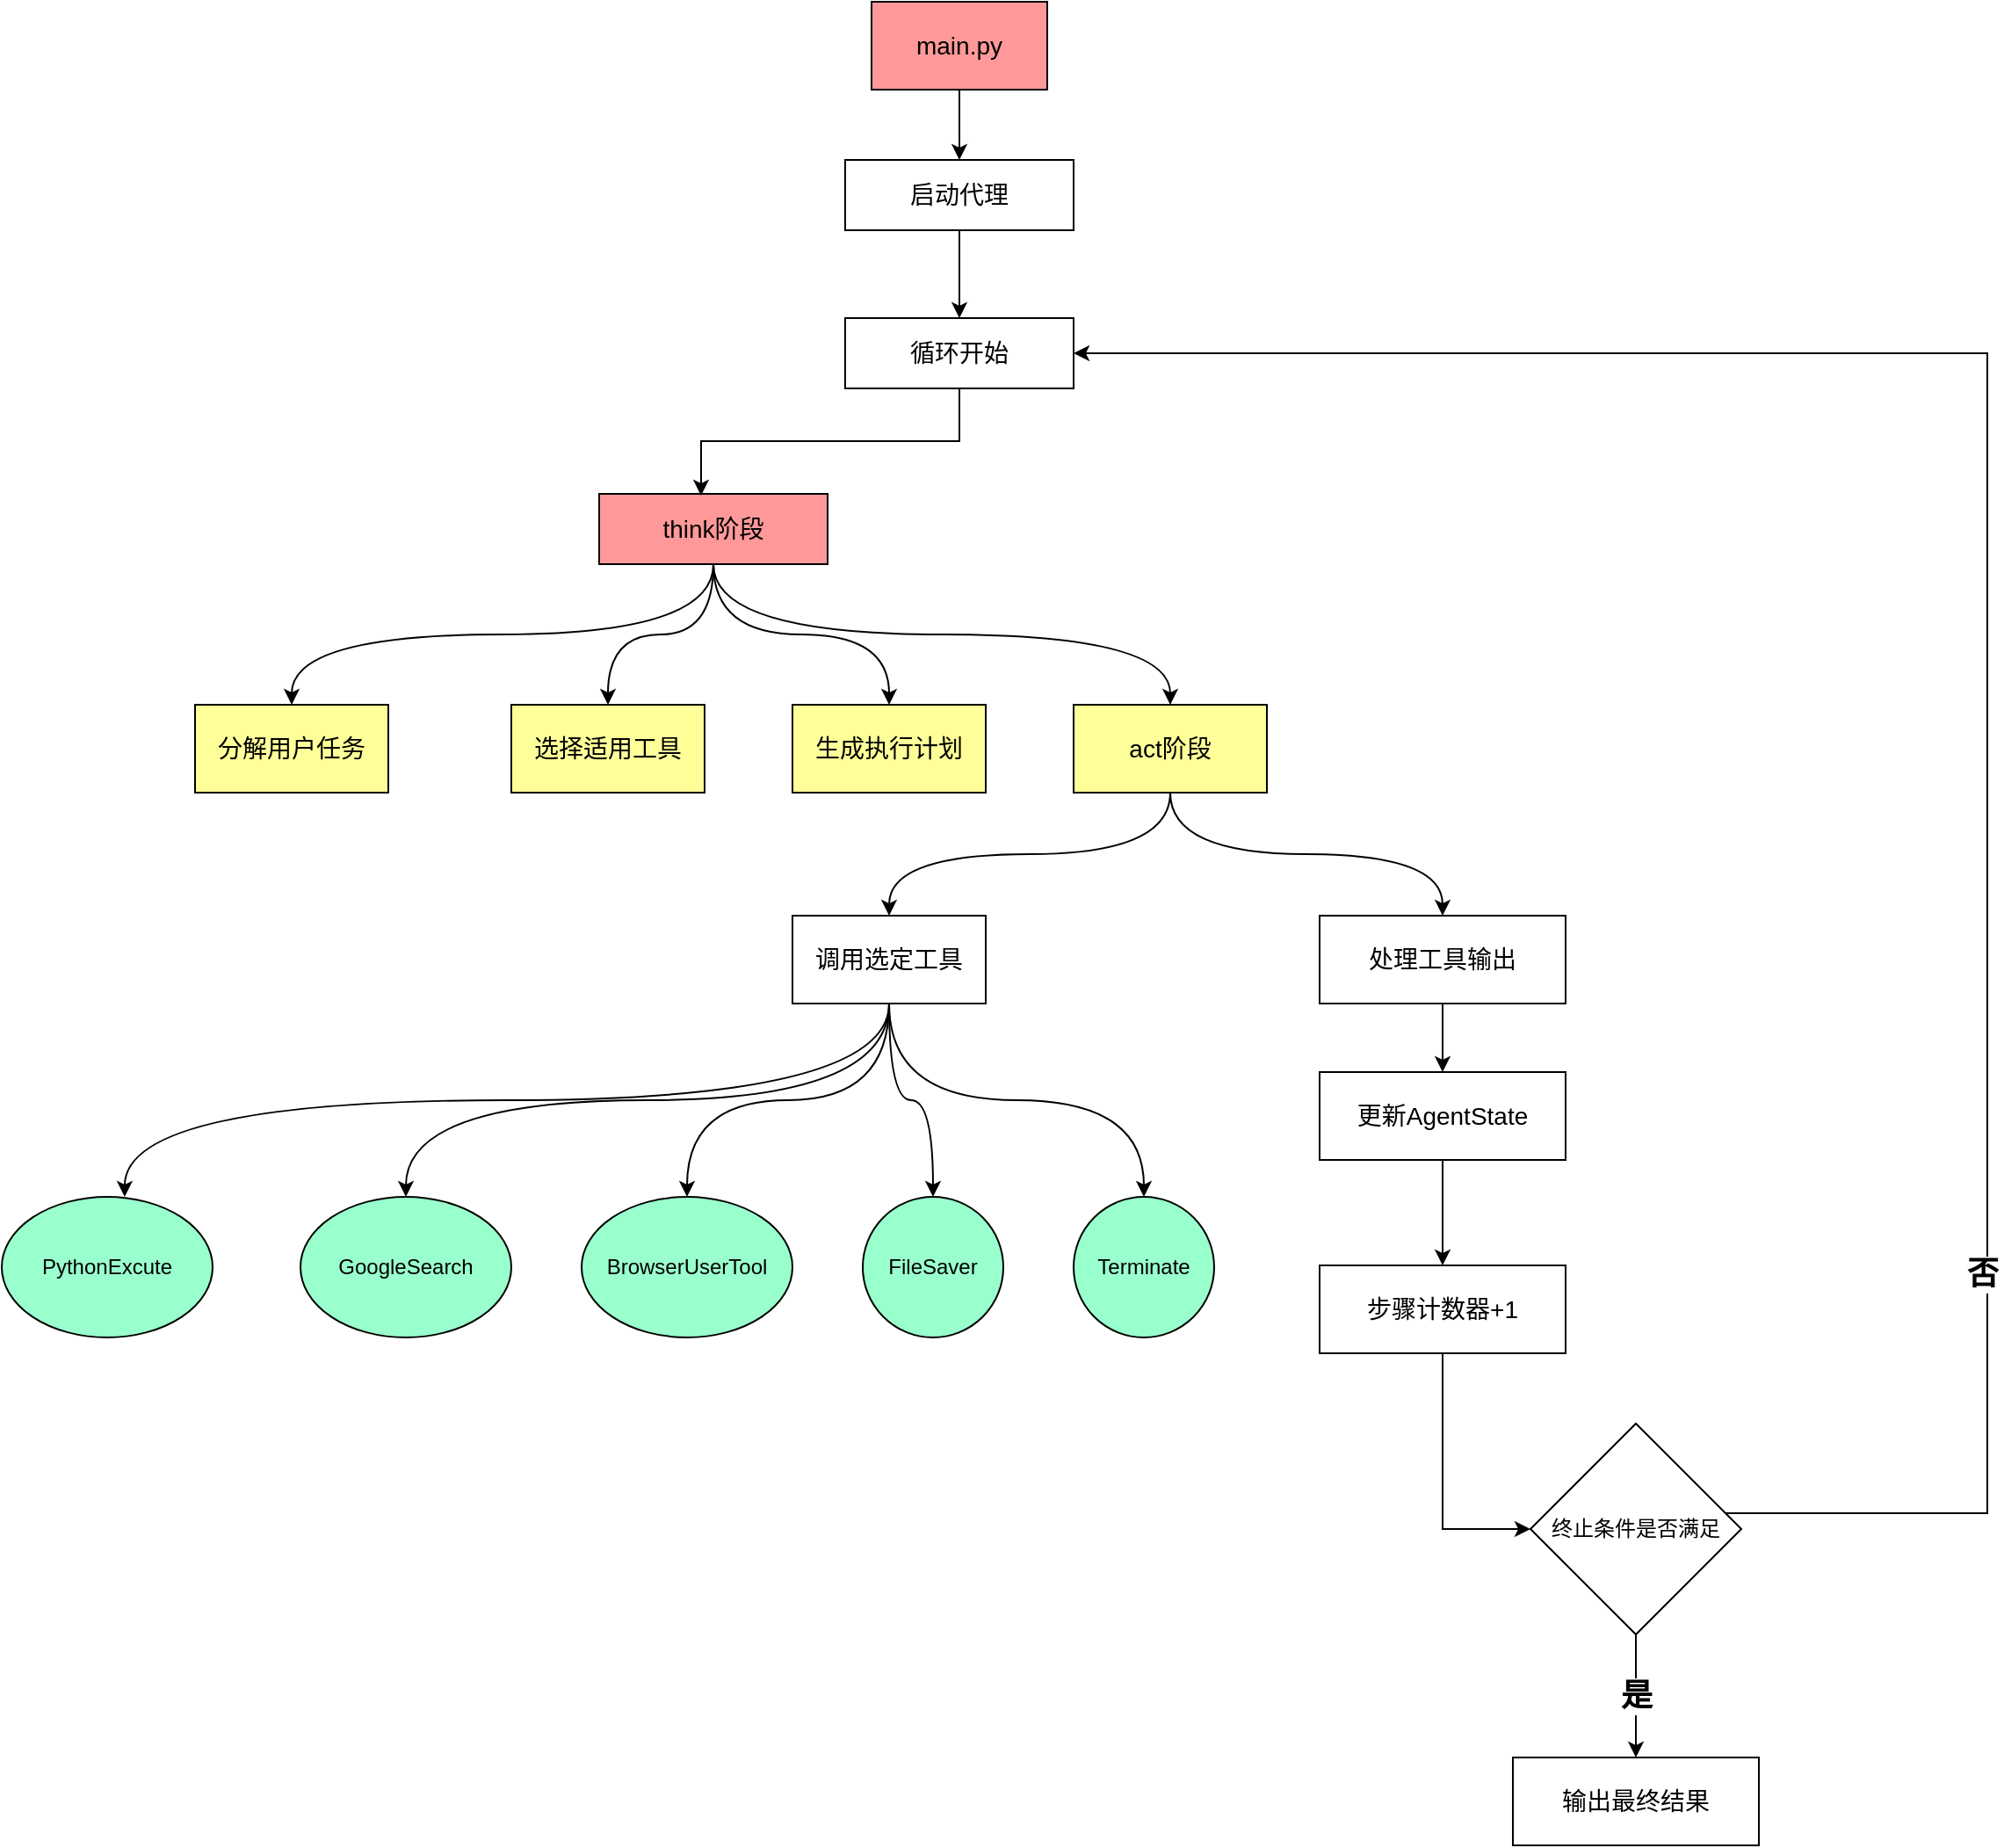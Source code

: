 <mxfile version="26.1.1">
  <diagram name="第 1 页" id="SBixWZ4FR2Yc1WJguGUG">
    <mxGraphModel dx="2066" dy="1149" grid="1" gridSize="10" guides="1" tooltips="1" connect="1" arrows="1" fold="1" page="1" pageScale="1" pageWidth="827" pageHeight="1169" math="0" shadow="0">
      <root>
        <mxCell id="0" />
        <mxCell id="1" parent="0" />
        <mxCell id="Y_uL8YW0Y6g2B9xkBIYC-26" value="" style="edgeStyle=orthogonalEdgeStyle;rounded=0;orthogonalLoop=1;jettySize=auto;html=1;" edge="1" parent="1" source="Y_uL8YW0Y6g2B9xkBIYC-1" target="Y_uL8YW0Y6g2B9xkBIYC-2">
          <mxGeometry relative="1" as="geometry" />
        </mxCell>
        <mxCell id="Y_uL8YW0Y6g2B9xkBIYC-1" value="&lt;font style=&quot;font-size: 14px;&quot;&gt;main.py&lt;/font&gt;" style="rounded=0;whiteSpace=wrap;html=1;fillColor=#FF9999;" vertex="1" parent="1">
          <mxGeometry x="525" y="120" width="100" height="50" as="geometry" />
        </mxCell>
        <mxCell id="Y_uL8YW0Y6g2B9xkBIYC-27" value="" style="edgeStyle=orthogonalEdgeStyle;rounded=0;orthogonalLoop=1;jettySize=auto;html=1;" edge="1" parent="1" source="Y_uL8YW0Y6g2B9xkBIYC-2" target="Y_uL8YW0Y6g2B9xkBIYC-3">
          <mxGeometry relative="1" as="geometry" />
        </mxCell>
        <mxCell id="Y_uL8YW0Y6g2B9xkBIYC-2" value="&lt;span style=&quot;font-size: 14px;&quot;&gt;启动代理&lt;/span&gt;" style="rounded=0;whiteSpace=wrap;html=1;" vertex="1" parent="1">
          <mxGeometry x="510" y="210" width="130" height="40" as="geometry" />
        </mxCell>
        <mxCell id="Y_uL8YW0Y6g2B9xkBIYC-3" value="&lt;span style=&quot;font-size: 14px;&quot;&gt;循环开始&lt;/span&gt;" style="rounded=0;whiteSpace=wrap;html=1;" vertex="1" parent="1">
          <mxGeometry x="510" y="300" width="130" height="40" as="geometry" />
        </mxCell>
        <mxCell id="Y_uL8YW0Y6g2B9xkBIYC-29" style="edgeStyle=orthogonalEdgeStyle;rounded=0;orthogonalLoop=1;jettySize=auto;html=1;exitX=0.5;exitY=1;exitDx=0;exitDy=0;entryX=0.5;entryY=0;entryDx=0;entryDy=0;curved=1;" edge="1" parent="1" source="Y_uL8YW0Y6g2B9xkBIYC-4" target="Y_uL8YW0Y6g2B9xkBIYC-5">
          <mxGeometry relative="1" as="geometry" />
        </mxCell>
        <mxCell id="Y_uL8YW0Y6g2B9xkBIYC-30" style="edgeStyle=orthogonalEdgeStyle;rounded=0;orthogonalLoop=1;jettySize=auto;html=1;entryX=0.5;entryY=0;entryDx=0;entryDy=0;exitX=0.5;exitY=1;exitDx=0;exitDy=0;curved=1;" edge="1" parent="1" source="Y_uL8YW0Y6g2B9xkBIYC-4" target="Y_uL8YW0Y6g2B9xkBIYC-6">
          <mxGeometry relative="1" as="geometry" />
        </mxCell>
        <mxCell id="Y_uL8YW0Y6g2B9xkBIYC-31" style="edgeStyle=orthogonalEdgeStyle;rounded=0;orthogonalLoop=1;jettySize=auto;html=1;entryX=0.5;entryY=0;entryDx=0;entryDy=0;curved=1;" edge="1" parent="1" source="Y_uL8YW0Y6g2B9xkBIYC-4" target="Y_uL8YW0Y6g2B9xkBIYC-7">
          <mxGeometry relative="1" as="geometry" />
        </mxCell>
        <mxCell id="Y_uL8YW0Y6g2B9xkBIYC-32" style="edgeStyle=orthogonalEdgeStyle;rounded=0;orthogonalLoop=1;jettySize=auto;html=1;entryX=0.5;entryY=0;entryDx=0;entryDy=0;exitX=0.5;exitY=1;exitDx=0;exitDy=0;curved=1;" edge="1" parent="1" source="Y_uL8YW0Y6g2B9xkBIYC-4" target="Y_uL8YW0Y6g2B9xkBIYC-8">
          <mxGeometry relative="1" as="geometry" />
        </mxCell>
        <mxCell id="Y_uL8YW0Y6g2B9xkBIYC-4" value="&lt;span style=&quot;font-size: 14px;&quot;&gt;think阶段&lt;/span&gt;" style="rounded=0;whiteSpace=wrap;html=1;fillColor=#FF9999;" vertex="1" parent="1">
          <mxGeometry x="370" y="400" width="130" height="40" as="geometry" />
        </mxCell>
        <mxCell id="Y_uL8YW0Y6g2B9xkBIYC-5" value="&lt;span style=&quot;font-size: 14px;&quot;&gt;分解用户任务&lt;/span&gt;" style="rounded=0;whiteSpace=wrap;html=1;fillColor=#FFFF99;" vertex="1" parent="1">
          <mxGeometry x="140" y="520" width="110" height="50" as="geometry" />
        </mxCell>
        <mxCell id="Y_uL8YW0Y6g2B9xkBIYC-6" value="&lt;span style=&quot;font-size: 14px;&quot;&gt;选择适用工具&lt;/span&gt;" style="rounded=0;whiteSpace=wrap;html=1;fillColor=#FFFF99;" vertex="1" parent="1">
          <mxGeometry x="320" y="520" width="110" height="50" as="geometry" />
        </mxCell>
        <mxCell id="Y_uL8YW0Y6g2B9xkBIYC-7" value="&lt;span style=&quot;font-size: 14px;&quot;&gt;生成执行计划&lt;/span&gt;" style="rounded=0;whiteSpace=wrap;html=1;fillColor=#FFFF99;" vertex="1" parent="1">
          <mxGeometry x="480" y="520" width="110" height="50" as="geometry" />
        </mxCell>
        <mxCell id="Y_uL8YW0Y6g2B9xkBIYC-33" style="edgeStyle=orthogonalEdgeStyle;rounded=0;orthogonalLoop=1;jettySize=auto;html=1;entryX=0.5;entryY=0;entryDx=0;entryDy=0;curved=1;exitX=0.5;exitY=1;exitDx=0;exitDy=0;" edge="1" parent="1" source="Y_uL8YW0Y6g2B9xkBIYC-8" target="Y_uL8YW0Y6g2B9xkBIYC-9">
          <mxGeometry relative="1" as="geometry" />
        </mxCell>
        <mxCell id="Y_uL8YW0Y6g2B9xkBIYC-34" style="edgeStyle=orthogonalEdgeStyle;rounded=0;orthogonalLoop=1;jettySize=auto;html=1;curved=1;exitX=0.5;exitY=1;exitDx=0;exitDy=0;" edge="1" parent="1" source="Y_uL8YW0Y6g2B9xkBIYC-8" target="Y_uL8YW0Y6g2B9xkBIYC-15">
          <mxGeometry relative="1" as="geometry" />
        </mxCell>
        <mxCell id="Y_uL8YW0Y6g2B9xkBIYC-8" value="&lt;span style=&quot;font-size: 14px;&quot;&gt;act阶段&lt;/span&gt;" style="rounded=0;whiteSpace=wrap;html=1;fillColor=#FFFF99;" vertex="1" parent="1">
          <mxGeometry x="640" y="520" width="110" height="50" as="geometry" />
        </mxCell>
        <mxCell id="Y_uL8YW0Y6g2B9xkBIYC-21" style="edgeStyle=orthogonalEdgeStyle;rounded=0;orthogonalLoop=1;jettySize=auto;html=1;curved=1;exitX=0.5;exitY=1;exitDx=0;exitDy=0;" edge="1" parent="1" source="Y_uL8YW0Y6g2B9xkBIYC-9" target="Y_uL8YW0Y6g2B9xkBIYC-11">
          <mxGeometry relative="1" as="geometry" />
        </mxCell>
        <mxCell id="Y_uL8YW0Y6g2B9xkBIYC-22" style="edgeStyle=orthogonalEdgeStyle;rounded=0;orthogonalLoop=1;jettySize=auto;html=1;entryX=0.5;entryY=0;entryDx=0;entryDy=0;curved=1;exitX=0.5;exitY=1;exitDx=0;exitDy=0;" edge="1" parent="1" source="Y_uL8YW0Y6g2B9xkBIYC-9" target="Y_uL8YW0Y6g2B9xkBIYC-12">
          <mxGeometry relative="1" as="geometry" />
        </mxCell>
        <mxCell id="Y_uL8YW0Y6g2B9xkBIYC-25" style="edgeStyle=orthogonalEdgeStyle;rounded=0;orthogonalLoop=1;jettySize=auto;html=1;entryX=0.5;entryY=0;entryDx=0;entryDy=0;curved=1;exitX=0.5;exitY=1;exitDx=0;exitDy=0;" edge="1" parent="1" source="Y_uL8YW0Y6g2B9xkBIYC-9" target="Y_uL8YW0Y6g2B9xkBIYC-14">
          <mxGeometry relative="1" as="geometry">
            <mxPoint x="540" y="730" as="sourcePoint" />
          </mxGeometry>
        </mxCell>
        <mxCell id="Y_uL8YW0Y6g2B9xkBIYC-40" style="edgeStyle=orthogonalEdgeStyle;rounded=0;orthogonalLoop=1;jettySize=auto;html=1;curved=1;" edge="1" parent="1" source="Y_uL8YW0Y6g2B9xkBIYC-9" target="Y_uL8YW0Y6g2B9xkBIYC-13">
          <mxGeometry relative="1" as="geometry" />
        </mxCell>
        <mxCell id="Y_uL8YW0Y6g2B9xkBIYC-9" value="&lt;span style=&quot;font-size: 14px;&quot;&gt;调用选定工具&lt;/span&gt;" style="rounded=0;whiteSpace=wrap;html=1;" vertex="1" parent="1">
          <mxGeometry x="480" y="640" width="110" height="50" as="geometry" />
        </mxCell>
        <mxCell id="Y_uL8YW0Y6g2B9xkBIYC-10" value="PythonExcute" style="ellipse;whiteSpace=wrap;html=1;fillColor=#99FFCC;" vertex="1" parent="1">
          <mxGeometry x="30" y="800" width="120" height="80" as="geometry" />
        </mxCell>
        <mxCell id="Y_uL8YW0Y6g2B9xkBIYC-11" value="GoogleSearch" style="ellipse;whiteSpace=wrap;html=1;fillColor=#99FFCC;" vertex="1" parent="1">
          <mxGeometry x="200" y="800" width="120" height="80" as="geometry" />
        </mxCell>
        <mxCell id="Y_uL8YW0Y6g2B9xkBIYC-12" value="BrowserUserTool" style="ellipse;whiteSpace=wrap;html=1;fillColor=#99FFCC;" vertex="1" parent="1">
          <mxGeometry x="360" y="800" width="120" height="80" as="geometry" />
        </mxCell>
        <mxCell id="Y_uL8YW0Y6g2B9xkBIYC-13" value="FileSaver" style="ellipse;whiteSpace=wrap;html=1;fillColor=#99FFCC;" vertex="1" parent="1">
          <mxGeometry x="520" y="800" width="80" height="80" as="geometry" />
        </mxCell>
        <mxCell id="Y_uL8YW0Y6g2B9xkBIYC-14" value="Terminate" style="ellipse;whiteSpace=wrap;html=1;fillColor=#99FFCC;" vertex="1" parent="1">
          <mxGeometry x="640" y="800" width="80" height="80" as="geometry" />
        </mxCell>
        <mxCell id="Y_uL8YW0Y6g2B9xkBIYC-35" value="" style="edgeStyle=orthogonalEdgeStyle;rounded=0;orthogonalLoop=1;jettySize=auto;html=1;" edge="1" parent="1" source="Y_uL8YW0Y6g2B9xkBIYC-15" target="Y_uL8YW0Y6g2B9xkBIYC-16">
          <mxGeometry relative="1" as="geometry" />
        </mxCell>
        <mxCell id="Y_uL8YW0Y6g2B9xkBIYC-15" value="&lt;span style=&quot;font-size: 14px;&quot;&gt;处理工具输出&lt;/span&gt;" style="rounded=0;whiteSpace=wrap;html=1;" vertex="1" parent="1">
          <mxGeometry x="780" y="640" width="140" height="50" as="geometry" />
        </mxCell>
        <mxCell id="Y_uL8YW0Y6g2B9xkBIYC-36" value="" style="edgeStyle=orthogonalEdgeStyle;rounded=0;orthogonalLoop=1;jettySize=auto;html=1;" edge="1" parent="1" source="Y_uL8YW0Y6g2B9xkBIYC-16" target="Y_uL8YW0Y6g2B9xkBIYC-17">
          <mxGeometry relative="1" as="geometry" />
        </mxCell>
        <mxCell id="Y_uL8YW0Y6g2B9xkBIYC-16" value="&lt;span style=&quot;font-size: 14px;&quot;&gt;更新AgentState&lt;/span&gt;" style="rounded=0;whiteSpace=wrap;html=1;" vertex="1" parent="1">
          <mxGeometry x="780" y="729" width="140" height="50" as="geometry" />
        </mxCell>
        <mxCell id="Y_uL8YW0Y6g2B9xkBIYC-37" style="edgeStyle=orthogonalEdgeStyle;rounded=0;orthogonalLoop=1;jettySize=auto;html=1;entryX=0;entryY=0.5;entryDx=0;entryDy=0;" edge="1" parent="1" source="Y_uL8YW0Y6g2B9xkBIYC-17" target="Y_uL8YW0Y6g2B9xkBIYC-18">
          <mxGeometry relative="1" as="geometry" />
        </mxCell>
        <mxCell id="Y_uL8YW0Y6g2B9xkBIYC-17" value="&lt;span style=&quot;font-size: 14px;&quot;&gt;步骤计数器+1&lt;/span&gt;" style="rounded=0;whiteSpace=wrap;html=1;" vertex="1" parent="1">
          <mxGeometry x="780" y="839" width="140" height="50" as="geometry" />
        </mxCell>
        <mxCell id="Y_uL8YW0Y6g2B9xkBIYC-38" style="edgeStyle=orthogonalEdgeStyle;rounded=0;orthogonalLoop=1;jettySize=auto;html=1;entryX=1;entryY=0.5;entryDx=0;entryDy=0;" edge="1" parent="1" source="Y_uL8YW0Y6g2B9xkBIYC-18" target="Y_uL8YW0Y6g2B9xkBIYC-3">
          <mxGeometry relative="1" as="geometry">
            <Array as="points">
              <mxPoint x="1160" y="980" />
              <mxPoint x="1160" y="320" />
            </Array>
          </mxGeometry>
        </mxCell>
        <mxCell id="Y_uL8YW0Y6g2B9xkBIYC-41" value="&lt;font style=&quot;font-size: 18px;&quot;&gt;&lt;b&gt;否&lt;/b&gt;&lt;/font&gt;" style="edgeLabel;html=1;align=center;verticalAlign=middle;resizable=0;points=[];" vertex="1" connectable="0" parent="Y_uL8YW0Y6g2B9xkBIYC-38">
          <mxGeometry x="-0.571" y="3" relative="1" as="geometry">
            <mxPoint as="offset" />
          </mxGeometry>
        </mxCell>
        <mxCell id="Y_uL8YW0Y6g2B9xkBIYC-39" value="&lt;b style=&quot;forced-color-adjust: none; color: rgb(0, 0, 0); font-family: Helvetica; font-size: 18px; font-style: normal; font-variant-ligatures: normal; font-variant-caps: normal; letter-spacing: normal; orphans: 2; text-align: center; text-indent: 0px; text-transform: none; widows: 2; word-spacing: 0px; -webkit-text-stroke-width: 0px; white-space: nowrap; background-color: rgb(255, 255, 255); text-decoration-thickness: initial; text-decoration-style: initial; text-decoration-color: initial;&quot;&gt;是&lt;/b&gt;" style="edgeStyle=orthogonalEdgeStyle;rounded=0;orthogonalLoop=1;jettySize=auto;html=1;" edge="1" parent="1" source="Y_uL8YW0Y6g2B9xkBIYC-18" target="Y_uL8YW0Y6g2B9xkBIYC-19">
          <mxGeometry relative="1" as="geometry">
            <mxPoint as="offset" />
          </mxGeometry>
        </mxCell>
        <mxCell id="Y_uL8YW0Y6g2B9xkBIYC-18" value="终止条件是否满足" style="rhombus;whiteSpace=wrap;html=1;" vertex="1" parent="1">
          <mxGeometry x="900" y="929" width="120" height="120" as="geometry" />
        </mxCell>
        <mxCell id="Y_uL8YW0Y6g2B9xkBIYC-19" value="&lt;span style=&quot;font-size: 14px;&quot;&gt;输出最终结果&lt;/span&gt;" style="rounded=0;whiteSpace=wrap;html=1;" vertex="1" parent="1">
          <mxGeometry x="890" y="1119" width="140" height="50" as="geometry" />
        </mxCell>
        <mxCell id="Y_uL8YW0Y6g2B9xkBIYC-20" style="edgeStyle=orthogonalEdgeStyle;rounded=0;orthogonalLoop=1;jettySize=auto;html=1;entryX=0.583;entryY=0;entryDx=0;entryDy=0;entryPerimeter=0;curved=1;exitX=0.5;exitY=1;exitDx=0;exitDy=0;" edge="1" parent="1" source="Y_uL8YW0Y6g2B9xkBIYC-9" target="Y_uL8YW0Y6g2B9xkBIYC-10">
          <mxGeometry relative="1" as="geometry" />
        </mxCell>
        <mxCell id="Y_uL8YW0Y6g2B9xkBIYC-28" style="edgeStyle=orthogonalEdgeStyle;rounded=0;orthogonalLoop=1;jettySize=auto;html=1;entryX=0.446;entryY=0.025;entryDx=0;entryDy=0;entryPerimeter=0;exitX=0.5;exitY=1;exitDx=0;exitDy=0;" edge="1" parent="1" source="Y_uL8YW0Y6g2B9xkBIYC-3" target="Y_uL8YW0Y6g2B9xkBIYC-4">
          <mxGeometry relative="1" as="geometry" />
        </mxCell>
      </root>
    </mxGraphModel>
  </diagram>
</mxfile>
